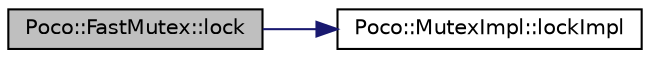 digraph "Poco::FastMutex::lock"
{
 // LATEX_PDF_SIZE
  edge [fontname="Helvetica",fontsize="10",labelfontname="Helvetica",labelfontsize="10"];
  node [fontname="Helvetica",fontsize="10",shape=record];
  rankdir="LR";
  Node1 [label="Poco::FastMutex::lock",height=0.2,width=0.4,color="black", fillcolor="grey75", style="filled", fontcolor="black",tooltip="destroys the Mutex."];
  Node1 -> Node2 [color="midnightblue",fontsize="10",style="solid",fontname="Helvetica"];
  Node2 [label="Poco::MutexImpl::lockImpl",height=0.2,width=0.4,color="black", fillcolor="white", style="filled",URL="$classPoco_1_1MutexImpl.html#a2d1eb72d1f8bc63971feb7c34b5ad2db",tooltip=" "];
}
